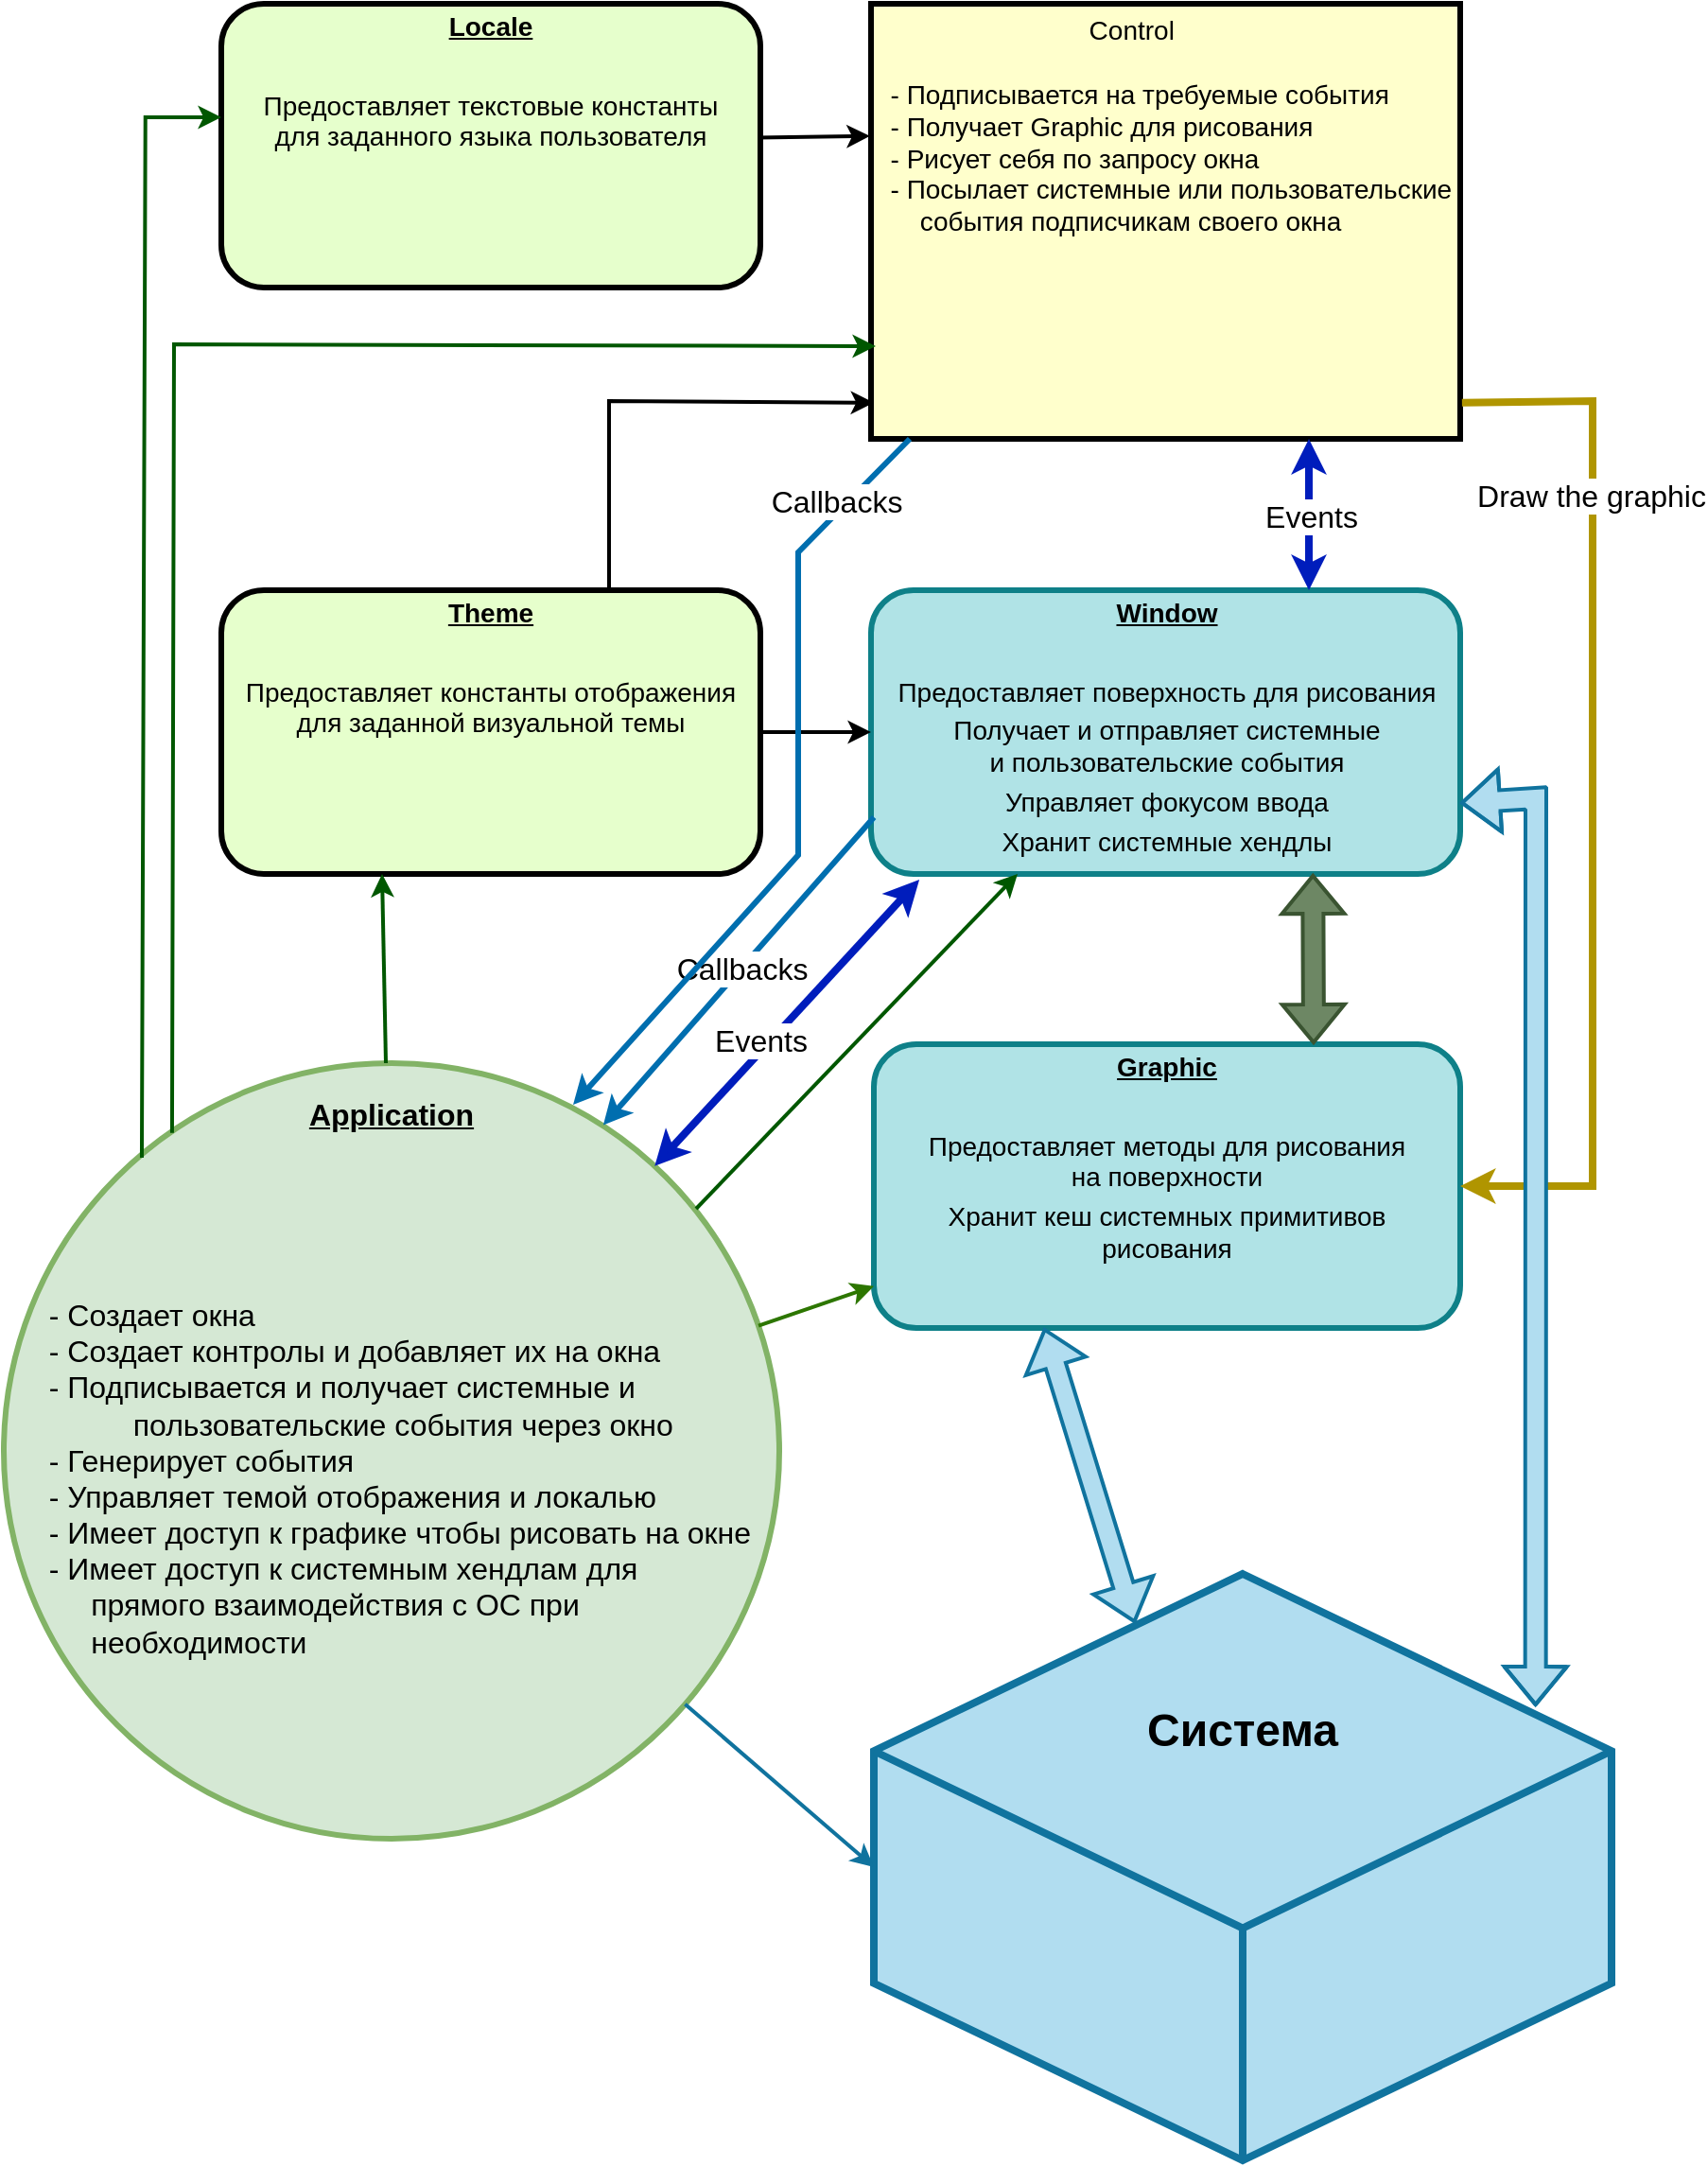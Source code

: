 <mxfile version="22.0.4" type="google">
  <diagram name="Page-1" id="c7558073-3199-34d8-9f00-42111426c3f3">
    <mxGraphModel grid="1" page="1" gridSize="10" guides="1" tooltips="1" connect="1" arrows="1" fold="1" pageScale="1" pageWidth="826" pageHeight="1169" background="none" math="0" shadow="0">
      <root>
        <mxCell id="0" />
        <mxCell id="1" parent="0" />
        <mxCell id="tZwnp9U8YBUUEmJ4e2yA-96" value="&lt;p style=&quot;border-color: var(--border-color); margin: 4px 0px 0px;&quot;&gt;&lt;u style=&quot;border-color: var(--border-color);&quot;&gt;Window&lt;/u&gt;&lt;/p&gt;&lt;p style=&quot;border-color: var(--border-color); margin: 4px 0px 0px;&quot;&gt;&lt;span style=&quot;border-color: var(--border-color); font-weight: normal;&quot;&gt;&lt;br style=&quot;border-color: var(--border-color);&quot;&gt;&lt;/span&gt;&lt;/p&gt;&lt;p style=&quot;border-color: var(--border-color); margin: 4px 0px 0px;&quot;&gt;&lt;span style=&quot;border-color: var(--border-color); font-weight: normal;&quot;&gt;Предоставл&lt;span style=&quot;border-color: var(--border-color); background-color: initial;&quot;&gt;яет поверхность для рисования&lt;/span&gt;&lt;/span&gt;&lt;/p&gt;&lt;p style=&quot;border-color: var(--border-color); margin: 4px 0px 0px;&quot;&gt;&lt;span style=&quot;border-color: var(--border-color); font-weight: normal;&quot;&gt;Получает и отправляет системные&lt;br style=&quot;border-color: var(--border-color);&quot;&gt;и пользовательские события&lt;/span&gt;&lt;/p&gt;&lt;p style=&quot;border-color: var(--border-color); margin: 4px 0px 0px;&quot;&gt;&lt;span style=&quot;border-color: var(--border-color); font-weight: normal;&quot;&gt;Управляет фокусом ввода&lt;/span&gt;&lt;/p&gt;&lt;p style=&quot;border-color: var(--border-color); margin: 4px 0px 0px;&quot;&gt;&lt;span style=&quot;border-color: var(--border-color); font-weight: normal;&quot;&gt;Хранит системные хендлы&lt;/span&gt;&lt;/p&gt;" style="verticalAlign=middle;align=center;overflow=fill;fontSize=14;fontFamily=Helvetica;html=1;rounded=1;fontStyle=1;strokeWidth=3;fillColor=#b0e3e6;strokeColor=#0e8088;" vertex="1" parent="1">
          <mxGeometry x="58.5" y="770" width="311.5" height="150" as="geometry" />
        </mxCell>
        <mxCell id="tZwnp9U8YBUUEmJ4e2yA-98" value="&lt;p style=&quot;border-color: var(--border-color); text-decoration-line: underline; margin: 4px 0px 0px; font-size: 14px;&quot;&gt;&lt;font style=&quot;border-color: var(--border-color);&quot;&gt;Graphic&lt;/font&gt;&lt;/p&gt;&lt;p style=&quot;border-color: var(--border-color); text-decoration-line: underline; margin: 4px 0px 0px; font-size: 14px;&quot;&gt;&lt;font style=&quot;border-color: var(--border-color);&quot;&gt;&lt;br style=&quot;border-color: var(--border-color);&quot;&gt;&lt;/font&gt;&lt;/p&gt;&lt;p style=&quot;border-color: var(--border-color); margin: 4px 0px 0px; font-size: 14px;&quot;&gt;&lt;span style=&quot;font-weight: normal;&quot;&gt;&lt;font style=&quot;border-color: var(--border-color);&quot;&gt;Предоставляет методы для рисования&lt;br style=&quot;border-color: var(--border-color);&quot;&gt;&lt;/font&gt;на поверхности&lt;/span&gt;&lt;/p&gt;&lt;p style=&quot;border-color: var(--border-color); margin: 4px 0px 0px; font-size: 14px;&quot;&gt;&lt;span style=&quot;font-weight: normal;&quot;&gt;&lt;font style=&quot;border-color: var(--border-color);&quot;&gt;Хранит кеш системных примитивов&lt;br style=&quot;border-color: var(--border-color);&quot;&gt;&lt;/font&gt;&lt;span style=&quot;border-color: var(--border-color); background-color: initial;&quot;&gt;рисования&lt;/span&gt;&lt;/span&gt;&lt;/p&gt;" style="verticalAlign=middle;align=center;overflow=fill;fontSize=12;fontFamily=Helvetica;html=1;rounded=1;fontStyle=1;strokeWidth=3;fillColor=#b0e3e6;strokeColor=#0e8088;" vertex="1" parent="1">
          <mxGeometry x="60" y="1010" width="310" height="150" as="geometry" />
        </mxCell>
        <mxCell id="tZwnp9U8YBUUEmJ4e2yA-99" value="" style="shape=flexArrow;endArrow=classic;startArrow=classic;html=1;rounded=0;exitX=0.75;exitY=1;exitDx=0;exitDy=0;entryX=0.75;entryY=0;entryDx=0;entryDy=0;strokeWidth=2;fillColor=#6d8764;strokeColor=#3A5431;" edge="1" parent="1" source="tZwnp9U8YBUUEmJ4e2yA-96" target="tZwnp9U8YBUUEmJ4e2yA-98">
          <mxGeometry width="100" height="100" relative="1" as="geometry">
            <mxPoint x="360" y="920" as="sourcePoint" />
            <mxPoint x="460" y="820" as="targetPoint" />
          </mxGeometry>
        </mxCell>
        <mxCell id="tZwnp9U8YBUUEmJ4e2yA-100" value="                             Control&#xa;&#xa;  - Подписывается на требуемые события&#xa;  - Получает Graphic для рисования&#xa;  - Рисует себя по запросу окна&#xa;  - Посылает системные или пользовательские        события подписчикам своего окна&#xa;&#xa;&#xa;&#xa;&#xa;&#xa;" style="whiteSpace=wrap;align=left;verticalAlign=middle;fontStyle=0;strokeWidth=3;fillColor=#FFFFCC;fontSize=14;" vertex="1" parent="1">
          <mxGeometry x="58.5" y="460" width="311.5" height="230" as="geometry" />
        </mxCell>
        <mxCell id="tZwnp9U8YBUUEmJ4e2yA-105" value="&lt;b style=&quot;border-color: var(--border-color); font-size: 16px;&quot;&gt;&lt;u style=&quot;border-color: var(--border-color);&quot;&gt;Application&lt;br&gt;&lt;/u&gt;&lt;/b&gt;&lt;br&gt;&lt;br&gt;&lt;br&gt;&lt;br&gt;&lt;br&gt;&lt;br style=&quot;border-color: var(--border-color); font-size: 16px;&quot;&gt;&lt;div style=&quot;border-color: var(--border-color); font-size: 16px; text-align: left;&quot;&gt;&amp;nbsp; - Создает окна&lt;/div&gt;&lt;div style=&quot;border-color: var(--border-color); font-size: 16px; text-align: left;&quot;&gt;&lt;span style=&quot;border-color: var(--border-color); background-color: initial;&quot;&gt;&amp;nbsp; - Создает контролы и добавляет их на окна&lt;/span&gt;&lt;/div&gt;&lt;div style=&quot;border-color: var(--border-color); font-size: 16px; text-align: left;&quot;&gt;&lt;span style=&quot;border-color: var(--border-color); background-color: initial;&quot;&gt;&amp;nbsp; - Подписывается и получает системные и&lt;br style=&quot;border-color: var(--border-color);&quot;&gt;&amp;nbsp; &amp;nbsp; &amp;nbsp; &amp;nbsp; &amp;nbsp; &amp;nbsp; пользовательские&amp;nbsp;&lt;/span&gt;&lt;span style=&quot;border-color: var(--border-color); background-color: initial;&quot;&gt;события через окно&lt;/span&gt;&lt;/div&gt;&lt;div style=&quot;border-color: var(--border-color); font-size: 16px; text-align: left;&quot;&gt;&lt;span style=&quot;border-color: var(--border-color); background-color: initial;&quot;&gt;&amp;nbsp; - Генерирует события&lt;/span&gt;&lt;/div&gt;&lt;div style=&quot;border-color: var(--border-color); font-size: 16px; text-align: left;&quot;&gt;&lt;span style=&quot;border-color: var(--border-color); background-color: initial;&quot;&gt;&amp;nbsp; - Управляет темой отображения и локалью&lt;br style=&quot;border-color: var(--border-color);&quot;&gt;&amp;nbsp; - Имеет доступ к графике чтобы рисовать на окне&lt;/span&gt;&lt;/div&gt;&lt;div style=&quot;border-color: var(--border-color); font-size: 16px; text-align: left;&quot;&gt;&lt;span style=&quot;border-color: var(--border-color); background-color: initial;&quot;&gt;&amp;nbsp; - Имеет доступ к системным хендлам для&lt;br style=&quot;border-color: var(--border-color);&quot;&gt;&amp;nbsp; &amp;nbsp; &amp;nbsp; &amp;nbsp;прямого взаимодействия с ОС&amp;nbsp;при &lt;br&gt;&amp;nbsp; &amp;nbsp; &amp;nbsp; &amp;nbsp;необходимости&lt;br style=&quot;border-color: var(--border-color);&quot;&gt;&lt;/span&gt;&lt;/div&gt;&lt;div style=&quot;border-color: var(--border-color); font-size: 16px; text-align: left;&quot;&gt;&lt;span style=&quot;border-color: var(--border-color); background-color: initial;&quot;&gt;&lt;br&gt;&lt;/span&gt;&lt;/div&gt;&lt;div style=&quot;border-color: var(--border-color); font-size: 16px; text-align: left;&quot;&gt;&lt;span style=&quot;border-color: var(--border-color); background-color: initial;&quot;&gt;&lt;br&gt;&lt;/span&gt;&lt;/div&gt;&lt;div style=&quot;border-color: var(--border-color); font-size: 16px; text-align: left;&quot;&gt;&lt;br&gt;&lt;/div&gt;&lt;div style=&quot;border-color: var(--border-color); font-size: 16px; text-align: left;&quot;&gt;&lt;span style=&quot;border-color: var(--border-color); background-color: initial;&quot;&gt;&lt;br&gt;&lt;/span&gt;&lt;/div&gt;" style="ellipse;whiteSpace=wrap;html=1;fillColor=#d5e8d4;strokeColor=#82b366;strokeWidth=3;" vertex="1" parent="1">
          <mxGeometry x="-400" y="1020" width="410" height="410" as="geometry" />
        </mxCell>
        <mxCell id="tZwnp9U8YBUUEmJ4e2yA-112" style="edgeStyle=orthogonalEdgeStyle;rounded=0;orthogonalLoop=1;jettySize=auto;html=1;exitX=1;exitY=0.5;exitDx=0;exitDy=0;strokeWidth=2;entryX=0;entryY=0.5;entryDx=0;entryDy=0;" edge="1" parent="1" source="tZwnp9U8YBUUEmJ4e2yA-110" target="tZwnp9U8YBUUEmJ4e2yA-96">
          <mxGeometry relative="1" as="geometry">
            <mxPoint x="60" y="800" as="targetPoint" />
          </mxGeometry>
        </mxCell>
        <mxCell id="tZwnp9U8YBUUEmJ4e2yA-110" value="&lt;p style=&quot;border-color: var(--border-color); margin: 4px 0px 0px;&quot;&gt;&lt;u style=&quot;border-color: var(--border-color);&quot;&gt;Theme&lt;/u&gt;&lt;/p&gt;&lt;p style=&quot;border-color: var(--border-color); margin: 4px 0px 0px;&quot;&gt;&lt;br style=&quot;border-color: var(--border-color);&quot;&gt;&lt;/p&gt;&lt;p style=&quot;border-color: var(--border-color); margin: 4px 0px 0px;&quot;&gt;&lt;span style=&quot;border-color: var(--border-color); font-weight: 400;&quot;&gt;Предоставляет константы отображения&lt;br style=&quot;border-color: var(--border-color);&quot;&gt;&lt;/span&gt;&lt;span style=&quot;border-color: var(--border-color); font-weight: 400; background-color: initial;&quot;&gt;для заданной визуальной темы&lt;/span&gt;&lt;/p&gt;" style="verticalAlign=middle;align=center;overflow=fill;fontSize=14;fontFamily=Helvetica;html=1;rounded=1;fontStyle=1;strokeWidth=3;fillColor=#E6FFCC" vertex="1" parent="1">
          <mxGeometry x="-285" y="770" width="285" height="150" as="geometry" />
        </mxCell>
        <mxCell id="tZwnp9U8YBUUEmJ4e2yA-118" value="" style="endArrow=classic;html=1;rounded=0;strokeWidth=2;entryX=0.005;entryY=0.917;entryDx=0;entryDy=0;entryPerimeter=0;" edge="1" parent="1" target="tZwnp9U8YBUUEmJ4e2yA-100">
          <mxGeometry width="50" height="50" relative="1" as="geometry">
            <mxPoint x="-80" y="770" as="sourcePoint" />
            <mxPoint x="50" y="582" as="targetPoint" />
            <Array as="points">
              <mxPoint x="-80" y="670" />
            </Array>
          </mxGeometry>
        </mxCell>
        <mxCell id="tZwnp9U8YBUUEmJ4e2yA-121" value="" style="endArrow=classic;html=1;rounded=0;strokeWidth=4;fillColor=#e3c800;strokeColor=#B09500;entryX=1;entryY=0.5;entryDx=0;entryDy=0;exitX=1.003;exitY=0.917;exitDx=0;exitDy=0;exitPerimeter=0;" edge="1" parent="1" source="tZwnp9U8YBUUEmJ4e2yA-100" target="tZwnp9U8YBUUEmJ4e2yA-98">
          <mxGeometry width="50" height="50" relative="1" as="geometry">
            <mxPoint x="300" y="600" as="sourcePoint" />
            <mxPoint x="300" y="770" as="targetPoint" />
            <Array as="points">
              <mxPoint x="440" y="670" />
              <mxPoint x="440" y="1085" />
            </Array>
          </mxGeometry>
        </mxCell>
        <mxCell id="tZwnp9U8YBUUEmJ4e2yA-122" value="&lt;font style=&quot;font-size: 16px;&quot;&gt;Draw the graphic&lt;/font&gt;" style="edgeLabel;html=1;align=center;verticalAlign=middle;resizable=0;points=[];" vertex="1" connectable="0" parent="tZwnp9U8YBUUEmJ4e2yA-121">
          <mxGeometry x="0.011" y="-1" relative="1" as="geometry">
            <mxPoint y="-161" as="offset" />
          </mxGeometry>
        </mxCell>
        <mxCell id="tZwnp9U8YBUUEmJ4e2yA-123" value="&lt;p style=&quot;border-color: var(--border-color); margin: 4px 0px 0px;&quot;&gt;&lt;u style=&quot;border-color: var(--border-color);&quot;&gt;Locale&lt;/u&gt;&lt;/p&gt;&lt;p style=&quot;border-color: var(--border-color); margin: 4px 0px 0px;&quot;&gt;&lt;br style=&quot;border-color: var(--border-color);&quot;&gt;&lt;/p&gt;&lt;p style=&quot;border-color: var(--border-color); margin: 4px 0px 0px;&quot;&gt;&lt;span style=&quot;border-color: var(--border-color); font-weight: 400;&quot;&gt;Предоставляет текстовые константы&lt;br style=&quot;border-color: var(--border-color);&quot;&gt;&lt;/span&gt;&lt;span style=&quot;border-color: var(--border-color); font-weight: 400; background-color: initial;&quot;&gt;для заданного языка пользователя&lt;/span&gt;&lt;/p&gt;" style="verticalAlign=middle;align=center;overflow=fill;fontSize=14;fontFamily=Helvetica;html=1;rounded=1;fontStyle=1;strokeWidth=3;fillColor=#E6FFCC" vertex="1" parent="1">
          <mxGeometry x="-285" y="460" width="285" height="150" as="geometry" />
        </mxCell>
        <mxCell id="tZwnp9U8YBUUEmJ4e2yA-125" value="" style="endArrow=classic;html=1;rounded=0;strokeWidth=2;entryX=-0.002;entryY=0.304;entryDx=0;entryDy=0;entryPerimeter=0;" edge="1" parent="1" target="tZwnp9U8YBUUEmJ4e2yA-100">
          <mxGeometry width="50" height="50" relative="1" as="geometry">
            <mxPoint x="-1.5" y="530.741" as="sourcePoint" />
            <mxPoint x="58.5" y="510" as="targetPoint" />
          </mxGeometry>
        </mxCell>
        <mxCell id="tZwnp9U8YBUUEmJ4e2yA-126" value="" style="endArrow=classic;html=1;rounded=0;strokeWidth=2;fillColor=#008a00;strokeColor=#005700;entryX=0.018;entryY=0.4;entryDx=0;entryDy=0;entryPerimeter=0;exitX=0.178;exitY=0.122;exitDx=0;exitDy=0;exitPerimeter=0;" edge="1" parent="1" source="tZwnp9U8YBUUEmJ4e2yA-105">
          <mxGeometry width="50" height="50" relative="1" as="geometry">
            <mxPoint x="-325.13" y="1060" as="sourcePoint" />
            <mxPoint x="-285.0" y="520" as="targetPoint" />
            <Array as="points">
              <mxPoint x="-325.13" y="520" />
            </Array>
          </mxGeometry>
        </mxCell>
        <mxCell id="tZwnp9U8YBUUEmJ4e2yA-128" value="" style="endArrow=classic;startArrow=classic;html=1;rounded=0;exitX=0.095;exitY=1;exitDx=0;exitDy=0;exitPerimeter=0;entryX=0.095;entryY=0;entryDx=0;entryDy=0;entryPerimeter=0;strokeWidth=4;fillColor=#0050ef;strokeColor=#001DBC;" edge="1" parent="1">
          <mxGeometry width="50" height="50" relative="1" as="geometry">
            <mxPoint x="290.003" y="690" as="sourcePoint" />
            <mxPoint x="290.003" y="770" as="targetPoint" />
          </mxGeometry>
        </mxCell>
        <mxCell id="tZwnp9U8YBUUEmJ4e2yA-129" value="&lt;font style=&quot;font-size: 16px;&quot;&gt;Events&lt;br&gt;&lt;/font&gt;" style="edgeLabel;html=1;align=center;verticalAlign=middle;resizable=0;points=[];" vertex="1" connectable="0" parent="tZwnp9U8YBUUEmJ4e2yA-128">
          <mxGeometry x="0.212" y="1" relative="1" as="geometry">
            <mxPoint y="-8" as="offset" />
          </mxGeometry>
        </mxCell>
        <mxCell id="tZwnp9U8YBUUEmJ4e2yA-131" value="" style="endArrow=classic;html=1;rounded=0;entryX=0.008;entryY=0.787;entryDx=0;entryDy=0;entryPerimeter=0;exitX=0.217;exitY=0.09;exitDx=0;exitDy=0;exitPerimeter=0;strokeWidth=2;fillColor=#008a00;strokeColor=#005700;" edge="1" parent="1" source="tZwnp9U8YBUUEmJ4e2yA-105" target="tZwnp9U8YBUUEmJ4e2yA-100">
          <mxGeometry width="50" height="50" relative="1" as="geometry">
            <mxPoint x="-297.64" y="1117.06" as="sourcePoint" />
            <mxPoint x="60" y="620.05" as="targetPoint" />
            <Array as="points">
              <mxPoint x="-310" y="640" />
            </Array>
          </mxGeometry>
        </mxCell>
        <mxCell id="tZwnp9U8YBUUEmJ4e2yA-133" value="" style="endArrow=classic;html=1;rounded=0;strokeWidth=2;fillColor=#60a917;strokeColor=#2D7600;" edge="1" parent="1" source="tZwnp9U8YBUUEmJ4e2yA-105" target="tZwnp9U8YBUUEmJ4e2yA-98">
          <mxGeometry width="50" height="50" relative="1" as="geometry">
            <mxPoint x="-30" y="950" as="sourcePoint" />
            <mxPoint x="20" y="900" as="targetPoint" />
          </mxGeometry>
        </mxCell>
        <mxCell id="tZwnp9U8YBUUEmJ4e2yA-135" value="&lt;font style=&quot;font-size: 24px;&quot;&gt;&lt;b&gt;Система&lt;br&gt;&lt;br&gt;&lt;br&gt;&lt;br&gt;&lt;br&gt;&lt;br&gt;&lt;/b&gt;&lt;/font&gt;" style="html=1;whiteSpace=wrap;shape=isoCube2;backgroundOutline=1;isoAngle=15;fillColor=#b1ddf0;strokeColor=#10739e;strokeWidth=4;" vertex="1" parent="1">
          <mxGeometry x="60" y="1290" width="390" height="310" as="geometry" />
        </mxCell>
        <mxCell id="tZwnp9U8YBUUEmJ4e2yA-136" value="" style="shape=flexArrow;endArrow=classic;startArrow=classic;html=1;rounded=0;exitX=1;exitY=0.75;exitDx=0;exitDy=0;strokeWidth=2;fillColor=#b1ddf0;strokeColor=#10739e;entryX=0.897;entryY=0.226;entryDx=0;entryDy=0;entryPerimeter=0;" edge="1" parent="1" source="tZwnp9U8YBUUEmJ4e2yA-96" target="tZwnp9U8YBUUEmJ4e2yA-135">
          <mxGeometry width="100" height="100" relative="1" as="geometry">
            <mxPoint x="490" y="1090" as="sourcePoint" />
            <mxPoint x="480" y="1380" as="targetPoint" />
            <Array as="points">
              <mxPoint x="410" y="880" />
            </Array>
          </mxGeometry>
        </mxCell>
        <mxCell id="tZwnp9U8YBUUEmJ4e2yA-137" value="" style="shape=flexArrow;endArrow=classic;startArrow=classic;html=1;rounded=0;fillColor=#b1ddf0;strokeColor=#10739e;strokeWidth=2;entryX=0.354;entryY=0.084;entryDx=0;entryDy=0;entryPerimeter=0;" edge="1" parent="1" target="tZwnp9U8YBUUEmJ4e2yA-135">
          <mxGeometry width="100" height="100" relative="1" as="geometry">
            <mxPoint x="150" y="1160" as="sourcePoint" />
            <mxPoint x="590" y="990" as="targetPoint" />
          </mxGeometry>
        </mxCell>
        <mxCell id="tZwnp9U8YBUUEmJ4e2yA-138" value="" style="endArrow=classic;html=1;rounded=0;fillColor=#b1ddf0;strokeColor=#10739e;strokeWidth=2;entryX=0;entryY=0.5;entryDx=0;entryDy=0;entryPerimeter=0;" edge="1" parent="1" source="tZwnp9U8YBUUEmJ4e2yA-105" target="tZwnp9U8YBUUEmJ4e2yA-135">
          <mxGeometry width="50" height="50" relative="1" as="geometry">
            <mxPoint x="-50" y="1180" as="sourcePoint" />
            <mxPoint y="1130" as="targetPoint" />
          </mxGeometry>
        </mxCell>
        <mxCell id="5-9s22S7lr1p_YDoccKj-1" value="" style="endArrow=classic;startArrow=classic;html=1;rounded=0;strokeWidth=4;fillColor=#0050ef;strokeColor=#001DBC;exitX=0.082;exitY=1.02;exitDx=0;exitDy=0;exitPerimeter=0;" edge="1" parent="1" source="tZwnp9U8YBUUEmJ4e2yA-96" target="tZwnp9U8YBUUEmJ4e2yA-105">
          <mxGeometry width="50" height="50" relative="1" as="geometry">
            <mxPoint x="-40" y="950" as="sourcePoint" />
            <mxPoint x="-40" y="1030" as="targetPoint" />
          </mxGeometry>
        </mxCell>
        <mxCell id="5-9s22S7lr1p_YDoccKj-2" value="&lt;font style=&quot;font-size: 16px;&quot;&gt;Events&lt;br&gt;&lt;/font&gt;" style="edgeLabel;html=1;align=center;verticalAlign=middle;resizable=0;points=[];" vertex="1" connectable="0" parent="5-9s22S7lr1p_YDoccKj-1">
          <mxGeometry x="0.212" y="1" relative="1" as="geometry">
            <mxPoint y="-8" as="offset" />
          </mxGeometry>
        </mxCell>
        <mxCell id="9Z96YE8V6c27n1tUhiQg-1" value="" style="endArrow=classic;html=1;rounded=0;entryX=0.773;entryY=0.08;entryDx=0;entryDy=0;entryPerimeter=0;exitX=0.005;exitY=0.8;exitDx=0;exitDy=0;exitPerimeter=0;strokeWidth=3;fillColor=#1ba1e2;strokeColor=#006EAF;" edge="1" parent="1" source="tZwnp9U8YBUUEmJ4e2yA-96" target="tZwnp9U8YBUUEmJ4e2yA-105">
          <mxGeometry width="50" height="50" relative="1" as="geometry">
            <mxPoint x="-120" y="770" as="sourcePoint" />
            <mxPoint x="-70" y="720" as="targetPoint" />
          </mxGeometry>
        </mxCell>
        <mxCell id="9Z96YE8V6c27n1tUhiQg-2" value="&lt;font style=&quot;font-size: 16px;&quot;&gt;Callbacks&lt;/font&gt;" style="edgeLabel;html=1;align=center;verticalAlign=middle;resizable=0;points=[];" connectable="0" vertex="1" parent="9Z96YE8V6c27n1tUhiQg-1">
          <mxGeometry x="0.15" y="-1" relative="1" as="geometry">
            <mxPoint x="13" y="-13" as="offset" />
          </mxGeometry>
        </mxCell>
        <mxCell id="9Z96YE8V6c27n1tUhiQg-5" value="" style="endArrow=classic;html=1;rounded=0;strokeWidth=2;fillColor=#008a00;strokeColor=#005700;entryX=0.25;entryY=1;entryDx=0;entryDy=0;exitX=0.893;exitY=0.188;exitDx=0;exitDy=0;exitPerimeter=0;" edge="1" parent="1">
          <mxGeometry width="50" height="50" relative="1" as="geometry">
            <mxPoint x="-34" y="1097" as="sourcePoint" />
            <mxPoint x="136" y="920" as="targetPoint" />
          </mxGeometry>
        </mxCell>
        <mxCell id="9Z96YE8V6c27n1tUhiQg-6" value="" style="endArrow=classic;html=1;rounded=0;strokeWidth=2;fillColor=#008a00;strokeColor=#005700;entryX=0.298;entryY=1;entryDx=0;entryDy=0;entryPerimeter=0;" edge="1" parent="1">
          <mxGeometry width="50" height="50" relative="1" as="geometry">
            <mxPoint x="-198" y="1020" as="sourcePoint" />
            <mxPoint x="-200" y="920" as="targetPoint" />
          </mxGeometry>
        </mxCell>
        <mxCell id="9Z96YE8V6c27n1tUhiQg-7" value="" style="endArrow=classic;html=1;rounded=0;entryX=0.734;entryY=0.054;entryDx=0;entryDy=0;entryPerimeter=0;strokeWidth=3;fillColor=#1ba1e2;strokeColor=#006EAF;" edge="1" parent="1">
          <mxGeometry width="50" height="50" relative="1" as="geometry">
            <mxPoint x="79" y="690" as="sourcePoint" />
            <mxPoint x="-99" y="1042" as="targetPoint" />
            <Array as="points">
              <mxPoint x="20" y="750" />
              <mxPoint x="20" y="910" />
            </Array>
          </mxGeometry>
        </mxCell>
        <mxCell id="9Z96YE8V6c27n1tUhiQg-8" value="&lt;font style=&quot;font-size: 16px;&quot;&gt;Callbacks&lt;/font&gt;" style="edgeLabel;html=1;align=center;verticalAlign=middle;resizable=0;points=[];" connectable="0" vertex="1" parent="9Z96YE8V6c27n1tUhiQg-7">
          <mxGeometry x="-0.566" relative="1" as="geometry">
            <mxPoint x="20" y="-35" as="offset" />
          </mxGeometry>
        </mxCell>
      </root>
    </mxGraphModel>
  </diagram>
</mxfile>
